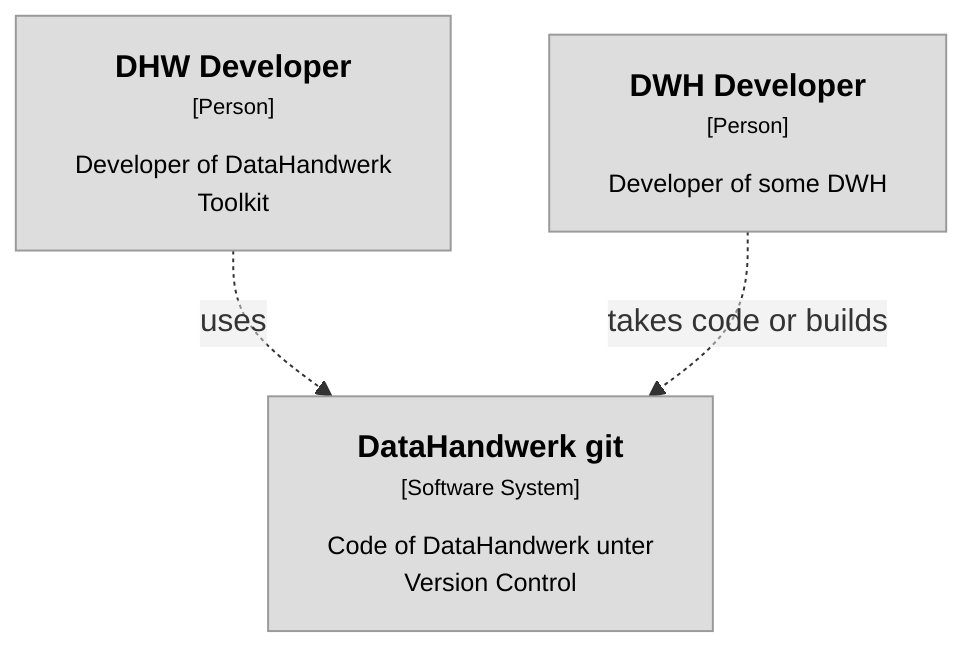 graph TB
  linkStyle default fill:#ffffff
  1["<div style='font-weight: bold'>DHW Developer</div><div style='font-size: 70%; margin-top: 0px'>[Person]</div><div style='font-size: 80%; margin-top:10px'>Developer of DataHandwerk<br />Toolkit</div>"]
  style 1 fill:#dddddd,stroke:#9a9a9a,color:#000000
  6["<div style='font-weight: bold'>DWH Developer</div><div style='font-size: 70%; margin-top: 0px'>[Person]</div><div style='font-size: 80%; margin-top:10px'>Developer of some DWH</div>"]
  style 6 fill:#dddddd,stroke:#9a9a9a,color:#000000
  5["<div style='font-weight: bold'>DataHandwerk git</div><div style='font-size: 70%; margin-top: 0px'>[Software System]</div><div style='font-size: 80%; margin-top:10px'>Code of DataHandwerk unter<br />Version Control</div>"]
  style 5 fill:#dddddd,stroke:#9a9a9a,color:#000000
  1-. "<div>uses</div><div style='font-size: 70%'></div>" .->5
  6-. "<div>takes code or builds</div><div style='font-size: 70%'></div>" .->5